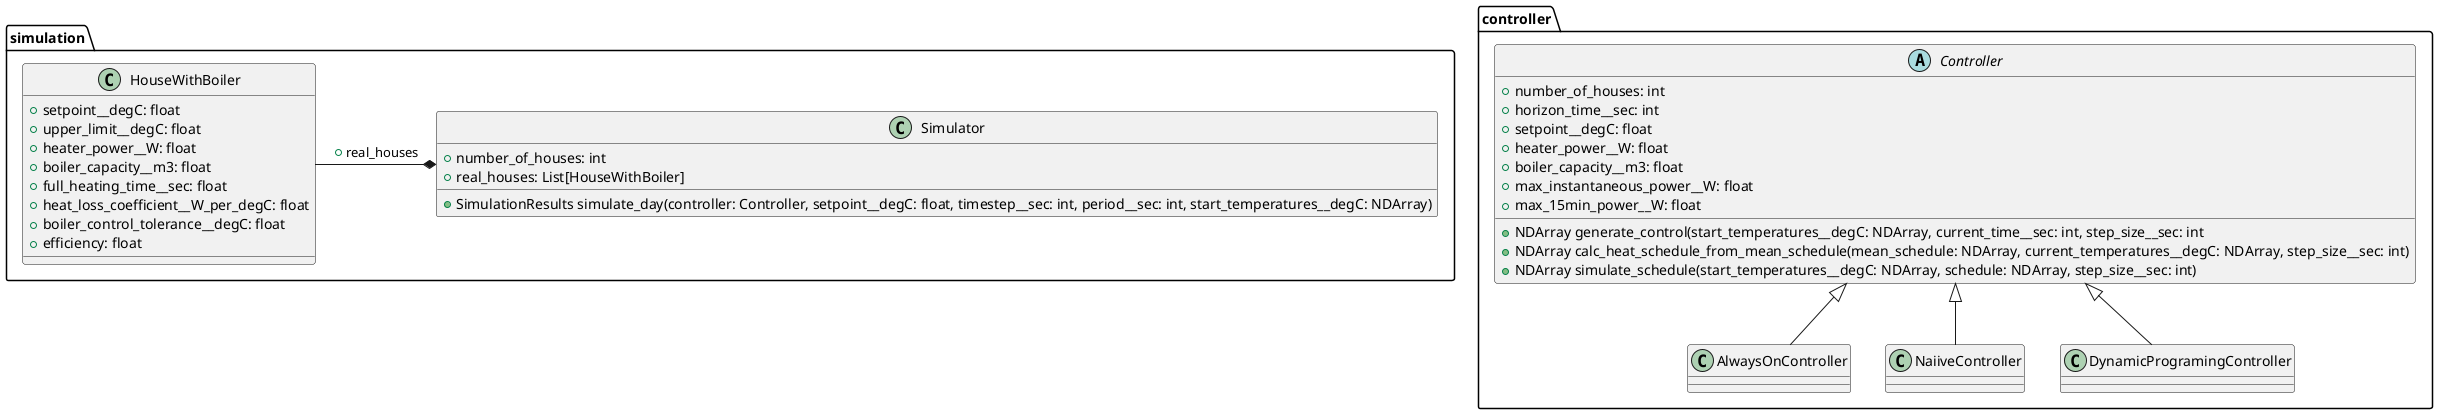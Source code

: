 ```plantuml
@startuml

package controller{
    abstract Controller{
        + number_of_houses: int
        + horizon_time__sec: int
        + setpoint__degC: float
        + heater_power__W: float
        + boiler_capacity__m3: float
        + max_instantaneous_power__W: float
        + max_15min_power__W: float
        + NDArray generate_control(start_temperatures__degC: NDArray, current_time__sec: int, step_size__sec: int
        + NDArray calc_heat_schedule_from_mean_schedule(mean_schedule: NDArray, current_temperatures__degC: NDArray, step_size__sec: int)
        + NDArray simulate_schedule(start_temperatures__degC: NDArray, schedule: NDArray, step_size__sec: int)
    }

    class AlwaysOnController
    class NaiiveController
    class DynamicProgramingController

    Controller <|-- AlwaysOnController
    Controller <|-- NaiiveController
    Controller <|-- DynamicProgramingController
}

package simulation{
    class HouseWithBoiler{
         + setpoint__degC: float
         + upper_limit__degC: float
         + heater_power__W: float
         + boiler_capacity__m3: float
         + full_heating_time__sec: float
         + heat_loss_coefficient__W_per_degC: float
         + boiler_control_tolerance__degC: float
         + efficiency: float
    }

    class Simulator{
        + number_of_houses: int
        + real_houses: List[HouseWithBoiler]
        + SimulationResults simulate_day(controller: Controller, setpoint__degC: float, timestep__sec: int, period__sec: int, start_temperatures__degC: NDArray)
    }

    Simulator *-l- HouseWithBoiler : +real_houses

}

@enduml
```
